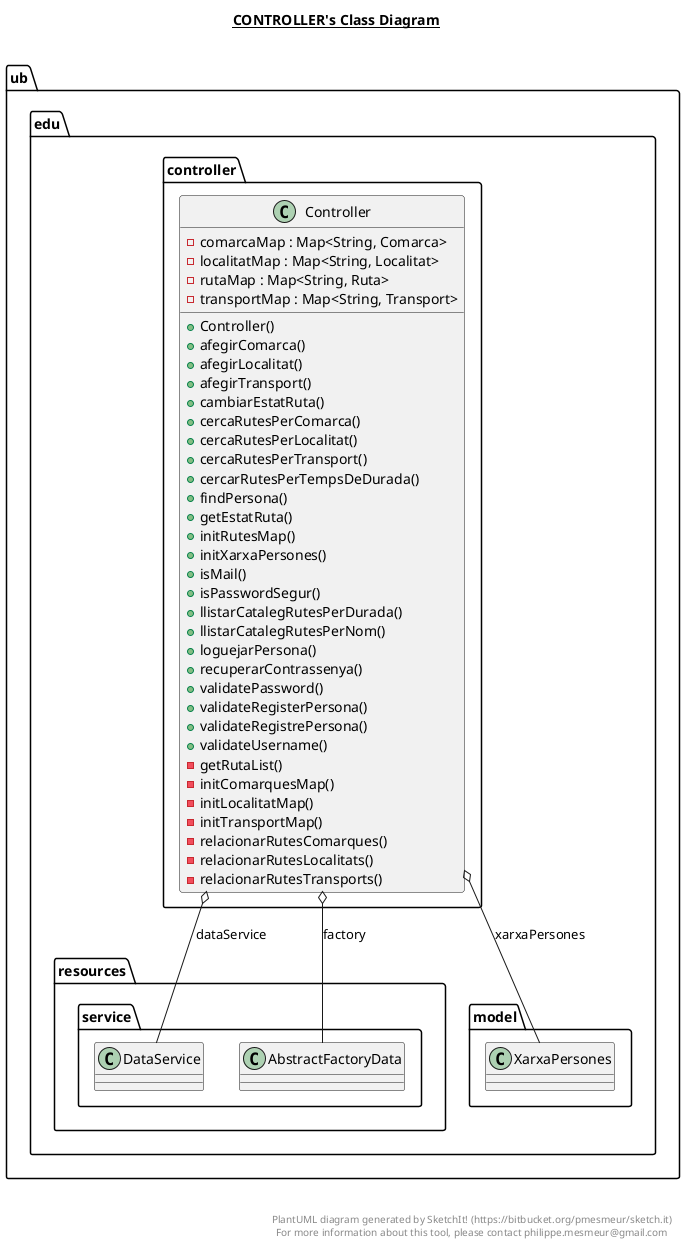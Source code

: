 @startuml

title __CONTROLLER's Class Diagram__\n

  namespace ub.edu.controller {
    class ub.edu.controller.Controller {
        - comarcaMap : Map<String, Comarca>
        - localitatMap : Map<String, Localitat>
        - rutaMap : Map<String, Ruta>
        - transportMap : Map<String, Transport>
        + Controller()
        + afegirComarca()
        + afegirLocalitat()
        + afegirTransport()
        + cambiarEstatRuta()
        + cercaRutesPerComarca()
        + cercaRutesPerLocalitat()
        + cercaRutesPerTransport()
        + cercarRutesPerTempsDeDurada()
        + findPersona()
        + getEstatRuta()
        + initRutesMap()
        + initXarxaPersones()
        + isMail()
        + isPasswordSegur()
        + llistarCatalegRutesPerDurada()
        + llistarCatalegRutesPerNom()
        + loguejarPersona()
        + recuperarContrassenya()
        + validatePassword()
        + validateRegisterPersona()
        + validateRegistrePersona()
        + validateUsername()
        - getRutaList()
        - initComarquesMap()
        - initLocalitatMap()
        - initTransportMap()
        - relacionarRutesComarques()
        - relacionarRutesLocalitats()
        - relacionarRutesTransports()
    }
  }
  

  ub.edu.controller.Controller o-- ub.edu.resources.service.DataService : dataService
  ub.edu.controller.Controller o-- ub.edu.resources.service.AbstractFactoryData : factory
  ub.edu.controller.Controller o-- ub.edu.model.XarxaPersones : xarxaPersones


right footer


PlantUML diagram generated by SketchIt! (https://bitbucket.org/pmesmeur/sketch.it)
For more information about this tool, please contact philippe.mesmeur@gmail.com
endfooter

@enduml
